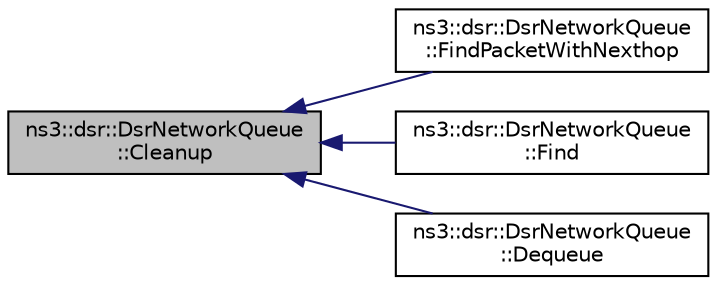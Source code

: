 digraph "ns3::dsr::DsrNetworkQueue::Cleanup"
{
  edge [fontname="Helvetica",fontsize="10",labelfontname="Helvetica",labelfontsize="10"];
  node [fontname="Helvetica",fontsize="10",shape=record];
  rankdir="LR";
  Node1 [label="ns3::dsr::DsrNetworkQueue\l::Cleanup",height=0.2,width=0.4,color="black", fillcolor="grey75", style="filled", fontcolor="black"];
  Node1 -> Node2 [dir="back",color="midnightblue",fontsize="10",style="solid"];
  Node2 [label="ns3::dsr::DsrNetworkQueue\l::FindPacketWithNexthop",height=0.2,width=0.4,color="black", fillcolor="white", style="filled",URL="$dd/dad/classns3_1_1dsr_1_1DsrNetworkQueue.html#a1aa320df338c0f95da5f0942633c42ef"];
  Node1 -> Node3 [dir="back",color="midnightblue",fontsize="10",style="solid"];
  Node3 [label="ns3::dsr::DsrNetworkQueue\l::Find",height=0.2,width=0.4,color="black", fillcolor="white", style="filled",URL="$dd/dad/classns3_1_1dsr_1_1DsrNetworkQueue.html#ab4a90bd328770ae2d8327a1e7d7d9b08"];
  Node1 -> Node4 [dir="back",color="midnightblue",fontsize="10",style="solid"];
  Node4 [label="ns3::dsr::DsrNetworkQueue\l::Dequeue",height=0.2,width=0.4,color="black", fillcolor="white", style="filled",URL="$dd/dad/classns3_1_1dsr_1_1DsrNetworkQueue.html#afc773cdde24118ae0e7fb2529e90bfa0"];
}
